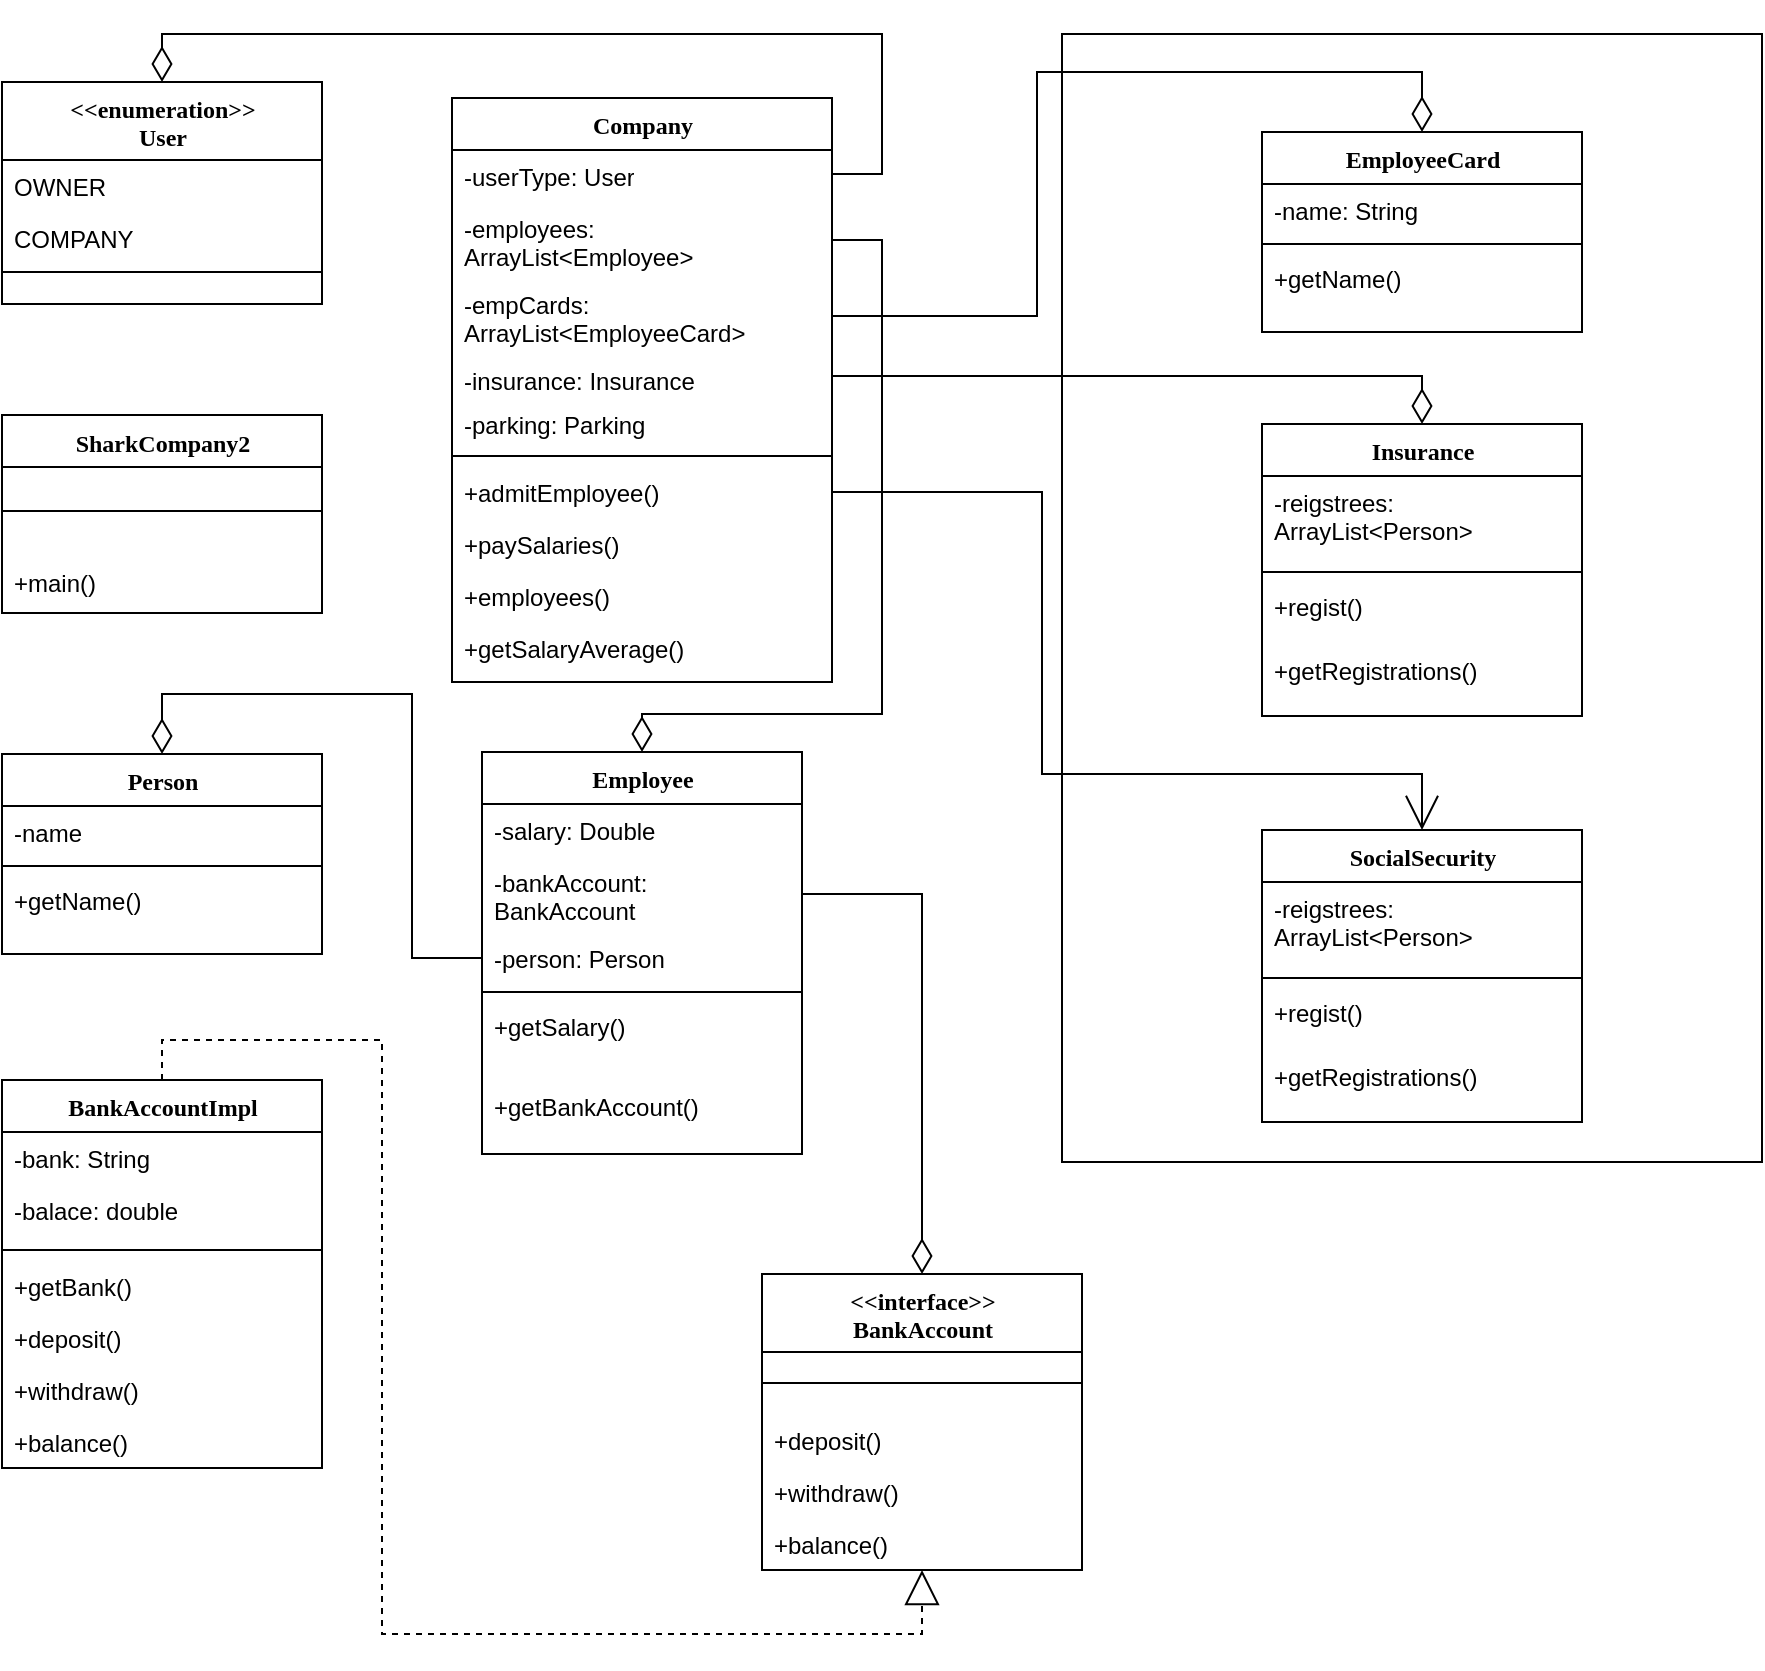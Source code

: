 <mxfile version="10.6.6" type="device"><diagram name="Page-1" id="9f46799a-70d6-7492-0946-bef42562c5a5"><mxGraphModel dx="1394" dy="716" grid="1" gridSize="10" guides="1" tooltips="1" connect="1" arrows="1" fold="1" page="1" pageScale="1" pageWidth="1100" pageHeight="850" background="#ffffff" math="0" shadow="0"><root><mxCell id="0"/><mxCell id="1" parent="0"/><mxCell id="0lAN7HmWqYgj_rwue7eR-100" value="" style="rounded=0;whiteSpace=wrap;html=1;" vertex="1" parent="1"><mxGeometry x="650" y="30" width="350" height="564" as="geometry"/></mxCell><mxCell id="78961159f06e98e8-122" style="edgeStyle=elbowEdgeStyle;html=1;labelBackgroundColor=none;startFill=0;startSize=8;endArrow=open;endFill=0;endSize=16;fontFamily=Verdana;fontSize=12;elbow=vertical;dashed=1;" parent="1" target="78961159f06e98e8-43" edge="1"><mxGeometry relative="1" as="geometry"><mxPoint x="590" y="182" as="sourcePoint"/></mxGeometry></mxCell><mxCell id="78961159f06e98e8-108" value="SharkCompany2" style="swimlane;html=1;fontStyle=1;align=center;verticalAlign=top;childLayout=stackLayout;horizontal=1;startSize=26;horizontalStack=0;resizeParent=1;resizeLast=0;collapsible=1;marginBottom=0;swimlaneFillColor=#ffffff;rounded=0;shadow=0;comic=0;labelBackgroundColor=none;strokeColor=#000000;strokeWidth=1;fillColor=none;fontFamily=Verdana;fontSize=12;fontColor=#000000;" parent="1" vertex="1"><mxGeometry x="120" y="220.5" width="160" height="99" as="geometry"/></mxCell><mxCell id="78961159f06e98e8-116" value="" style="line;html=1;strokeWidth=1;fillColor=none;align=left;verticalAlign=middle;spacingTop=-1;spacingLeft=3;spacingRight=3;rotatable=0;labelPosition=right;points=[];portConstraint=eastwest;" parent="78961159f06e98e8-108" vertex="1"><mxGeometry y="26" width="160" height="44" as="geometry"/></mxCell><mxCell id="0lAN7HmWqYgj_rwue7eR-66" value="+main()" style="text;html=1;strokeColor=none;fillColor=none;align=left;verticalAlign=top;spacingLeft=4;spacingRight=4;whiteSpace=wrap;overflow=hidden;rotatable=0;points=[[0,0.5],[1,0.5]];portConstraint=eastwest;" vertex="1" parent="78961159f06e98e8-108"><mxGeometry y="70" width="160" height="26" as="geometry"/></mxCell><mxCell id="0lAN7HmWqYgj_rwue7eR-12" value="Company" style="swimlane;html=1;fontStyle=1;align=center;verticalAlign=top;childLayout=stackLayout;horizontal=1;startSize=26;horizontalStack=0;resizeParent=1;resizeLast=0;collapsible=1;marginBottom=0;swimlaneFillColor=#ffffff;rounded=0;shadow=0;comic=0;labelBackgroundColor=none;strokeColor=#000000;strokeWidth=1;fillColor=none;fontFamily=Verdana;fontSize=12;fontColor=#000000;" vertex="1" parent="1"><mxGeometry x="345" y="62" width="190" height="292" as="geometry"/></mxCell><mxCell id="0lAN7HmWqYgj_rwue7eR-13" value="-userType: User" style="text;html=1;strokeColor=none;fillColor=none;align=left;verticalAlign=top;spacingLeft=4;spacingRight=4;whiteSpace=wrap;overflow=hidden;rotatable=0;points=[[0,0.5],[1,0.5]];portConstraint=eastwest;" vertex="1" parent="0lAN7HmWqYgj_rwue7eR-12"><mxGeometry y="26" width="190" height="26" as="geometry"/></mxCell><mxCell id="0lAN7HmWqYgj_rwue7eR-14" value="-employees: ArrayList&amp;lt;Employee&amp;gt;" style="text;html=1;strokeColor=none;fillColor=none;align=left;verticalAlign=top;spacingLeft=4;spacingRight=4;whiteSpace=wrap;overflow=hidden;rotatable=0;points=[[0,0.5],[1,0.5]];portConstraint=eastwest;" vertex="1" parent="0lAN7HmWqYgj_rwue7eR-12"><mxGeometry y="52" width="190" height="38" as="geometry"/></mxCell><mxCell id="0lAN7HmWqYgj_rwue7eR-67" value="-empCards: ArrayList&amp;lt;EmployeeCard&amp;gt;" style="text;html=1;strokeColor=none;fillColor=none;align=left;verticalAlign=top;spacingLeft=4;spacingRight=4;whiteSpace=wrap;overflow=hidden;rotatable=0;points=[[0,0.5],[1,0.5]];portConstraint=eastwest;" vertex="1" parent="0lAN7HmWqYgj_rwue7eR-12"><mxGeometry y="90" width="190" height="38" as="geometry"/></mxCell><mxCell id="0lAN7HmWqYgj_rwue7eR-68" value="-insurance: Insurance" style="text;html=1;strokeColor=none;fillColor=none;align=left;verticalAlign=top;spacingLeft=4;spacingRight=4;whiteSpace=wrap;overflow=hidden;rotatable=0;points=[[0,0.5],[1,0.5]];portConstraint=eastwest;" vertex="1" parent="0lAN7HmWqYgj_rwue7eR-12"><mxGeometry y="128" width="190" height="22" as="geometry"/></mxCell><mxCell id="0lAN7HmWqYgj_rwue7eR-69" value="-parking: Parking" style="text;html=1;strokeColor=none;fillColor=none;align=left;verticalAlign=top;spacingLeft=4;spacingRight=4;whiteSpace=wrap;overflow=hidden;rotatable=0;points=[[0,0.5],[1,0.5]];portConstraint=eastwest;" vertex="1" parent="0lAN7HmWqYgj_rwue7eR-12"><mxGeometry y="150" width="190" height="24" as="geometry"/></mxCell><mxCell id="0lAN7HmWqYgj_rwue7eR-15" value="" style="line;html=1;strokeWidth=1;fillColor=none;align=left;verticalAlign=middle;spacingTop=-1;spacingLeft=3;spacingRight=3;rotatable=0;labelPosition=right;points=[];portConstraint=eastwest;" vertex="1" parent="0lAN7HmWqYgj_rwue7eR-12"><mxGeometry y="174" width="190" height="10" as="geometry"/></mxCell><mxCell id="0lAN7HmWqYgj_rwue7eR-16" value="+admitEmployee()" style="text;html=1;strokeColor=none;fillColor=none;align=left;verticalAlign=top;spacingLeft=4;spacingRight=4;whiteSpace=wrap;overflow=hidden;rotatable=0;points=[[0,0.5],[1,0.5]];portConstraint=eastwest;" vertex="1" parent="0lAN7HmWqYgj_rwue7eR-12"><mxGeometry y="184" width="190" height="26" as="geometry"/></mxCell><mxCell id="0lAN7HmWqYgj_rwue7eR-17" value="&lt;div&gt;+paySalaries()&lt;/div&gt;&lt;div&gt;&lt;br&gt;&lt;/div&gt;" style="text;html=1;strokeColor=none;fillColor=none;align=left;verticalAlign=top;spacingLeft=4;spacingRight=4;whiteSpace=wrap;overflow=hidden;rotatable=0;points=[[0,0.5],[1,0.5]];portConstraint=eastwest;" vertex="1" parent="0lAN7HmWqYgj_rwue7eR-12"><mxGeometry y="210" width="190" height="26" as="geometry"/></mxCell><mxCell id="0lAN7HmWqYgj_rwue7eR-18" value="+employees()" style="text;html=1;strokeColor=none;fillColor=none;align=left;verticalAlign=top;spacingLeft=4;spacingRight=4;whiteSpace=wrap;overflow=hidden;rotatable=0;points=[[0,0.5],[1,0.5]];portConstraint=eastwest;" vertex="1" parent="0lAN7HmWqYgj_rwue7eR-12"><mxGeometry y="236" width="190" height="26" as="geometry"/></mxCell><mxCell id="0lAN7HmWqYgj_rwue7eR-70" value="+getSalaryAverage()" style="text;html=1;strokeColor=none;fillColor=none;align=left;verticalAlign=top;spacingLeft=4;spacingRight=4;whiteSpace=wrap;overflow=hidden;rotatable=0;points=[[0,0.5],[1,0.5]];portConstraint=eastwest;" vertex="1" parent="0lAN7HmWqYgj_rwue7eR-12"><mxGeometry y="262" width="190" height="26" as="geometry"/></mxCell><mxCell id="0lAN7HmWqYgj_rwue7eR-19" value="Person" style="swimlane;html=1;fontStyle=1;align=center;verticalAlign=top;childLayout=stackLayout;horizontal=1;startSize=26;horizontalStack=0;resizeParent=1;resizeLast=0;collapsible=1;marginBottom=0;swimlaneFillColor=#ffffff;rounded=0;shadow=0;comic=0;labelBackgroundColor=none;strokeColor=#000000;strokeWidth=1;fillColor=none;fontFamily=Verdana;fontSize=12;fontColor=#000000;" vertex="1" parent="1"><mxGeometry x="120" y="390" width="160" height="100" as="geometry"/></mxCell><mxCell id="0lAN7HmWqYgj_rwue7eR-20" value="-name" style="text;html=1;strokeColor=none;fillColor=none;align=left;verticalAlign=top;spacingLeft=4;spacingRight=4;whiteSpace=wrap;overflow=hidden;rotatable=0;points=[[0,0.5],[1,0.5]];portConstraint=eastwest;" vertex="1" parent="0lAN7HmWqYgj_rwue7eR-19"><mxGeometry y="26" width="160" height="26" as="geometry"/></mxCell><mxCell id="0lAN7HmWqYgj_rwue7eR-22" value="" style="line;html=1;strokeWidth=1;fillColor=none;align=left;verticalAlign=middle;spacingTop=-1;spacingLeft=3;spacingRight=3;rotatable=0;labelPosition=right;points=[];portConstraint=eastwest;" vertex="1" parent="0lAN7HmWqYgj_rwue7eR-19"><mxGeometry y="52" width="160" height="8" as="geometry"/></mxCell><mxCell id="0lAN7HmWqYgj_rwue7eR-23" value="+getName()" style="text;html=1;strokeColor=none;fillColor=none;align=left;verticalAlign=top;spacingLeft=4;spacingRight=4;whiteSpace=wrap;overflow=hidden;rotatable=0;points=[[0,0.5],[1,0.5]];portConstraint=eastwest;" vertex="1" parent="0lAN7HmWqYgj_rwue7eR-19"><mxGeometry y="60" width="160" height="40" as="geometry"/></mxCell><mxCell id="0lAN7HmWqYgj_rwue7eR-26" value="Employee" style="swimlane;html=1;fontStyle=1;align=center;verticalAlign=top;childLayout=stackLayout;horizontal=1;startSize=26;horizontalStack=0;resizeParent=1;resizeLast=0;collapsible=1;marginBottom=0;swimlaneFillColor=#ffffff;rounded=0;shadow=0;comic=0;labelBackgroundColor=none;strokeColor=#000000;strokeWidth=1;fillColor=none;fontFamily=Verdana;fontSize=12;fontColor=#000000;" vertex="1" parent="1"><mxGeometry x="360" y="389" width="160" height="201" as="geometry"/></mxCell><mxCell id="0lAN7HmWqYgj_rwue7eR-27" value="&lt;div&gt;-salary: Double&lt;/div&gt;&lt;div&gt;&lt;br&gt;&lt;/div&gt;" style="text;html=1;strokeColor=none;fillColor=none;align=left;verticalAlign=top;spacingLeft=4;spacingRight=4;whiteSpace=wrap;overflow=hidden;rotatable=0;points=[[0,0.5],[1,0.5]];portConstraint=eastwest;" vertex="1" parent="0lAN7HmWqYgj_rwue7eR-26"><mxGeometry y="26" width="160" height="26" as="geometry"/></mxCell><mxCell id="0lAN7HmWqYgj_rwue7eR-32" value="-bankAccount: BankAccount" style="text;html=1;strokeColor=none;fillColor=none;align=left;verticalAlign=top;spacingLeft=4;spacingRight=4;whiteSpace=wrap;overflow=hidden;rotatable=0;points=[[0,0.5],[1,0.5]];portConstraint=eastwest;" vertex="1" parent="0lAN7HmWqYgj_rwue7eR-26"><mxGeometry y="52" width="160" height="38" as="geometry"/></mxCell><mxCell id="0lAN7HmWqYgj_rwue7eR-31" value="-person: Person" style="text;html=1;strokeColor=none;fillColor=none;align=left;verticalAlign=top;spacingLeft=4;spacingRight=4;whiteSpace=wrap;overflow=hidden;rotatable=0;points=[[0,0.5],[1,0.5]];portConstraint=eastwest;" vertex="1" parent="0lAN7HmWqYgj_rwue7eR-26"><mxGeometry y="90" width="160" height="26" as="geometry"/></mxCell><mxCell id="0lAN7HmWqYgj_rwue7eR-28" value="" style="line;html=1;strokeWidth=1;fillColor=none;align=left;verticalAlign=middle;spacingTop=-1;spacingLeft=3;spacingRight=3;rotatable=0;labelPosition=right;points=[];portConstraint=eastwest;" vertex="1" parent="0lAN7HmWqYgj_rwue7eR-26"><mxGeometry y="116" width="160" height="8" as="geometry"/></mxCell><mxCell id="0lAN7HmWqYgj_rwue7eR-29" value="+getSalary()" style="text;html=1;strokeColor=none;fillColor=none;align=left;verticalAlign=top;spacingLeft=4;spacingRight=4;whiteSpace=wrap;overflow=hidden;rotatable=0;points=[[0,0.5],[1,0.5]];portConstraint=eastwest;" vertex="1" parent="0lAN7HmWqYgj_rwue7eR-26"><mxGeometry y="124" width="160" height="40" as="geometry"/></mxCell><mxCell id="0lAN7HmWqYgj_rwue7eR-33" value="+getBankAccount()" style="text;html=1;strokeColor=none;fillColor=none;align=left;verticalAlign=top;spacingLeft=4;spacingRight=4;whiteSpace=wrap;overflow=hidden;rotatable=0;points=[[0,0.5],[1,0.5]];portConstraint=eastwest;" vertex="1" parent="0lAN7HmWqYgj_rwue7eR-26"><mxGeometry y="164" width="160" height="36" as="geometry"/></mxCell><mxCell id="0lAN7HmWqYgj_rwue7eR-30" style="edgeStyle=orthogonalEdgeStyle;rounded=0;orthogonalLoop=1;jettySize=auto;html=1;exitX=1;exitY=0.5;exitDx=0;exitDy=0;entryX=0.5;entryY=0;entryDx=0;entryDy=0;endArrow=diamondThin;endFill=0;endSize=15;" edge="1" parent="1" source="0lAN7HmWqYgj_rwue7eR-14" target="0lAN7HmWqYgj_rwue7eR-26"><mxGeometry relative="1" as="geometry"><Array as="points"><mxPoint x="560" y="133"/><mxPoint x="560" y="370"/><mxPoint x="440" y="370"/></Array></mxGeometry></mxCell><mxCell id="0lAN7HmWqYgj_rwue7eR-34" style="edgeStyle=orthogonalEdgeStyle;rounded=0;orthogonalLoop=1;jettySize=auto;html=1;exitX=0;exitY=0.5;exitDx=0;exitDy=0;entryX=0.5;entryY=0;entryDx=0;entryDy=0;endArrow=diamondThin;endFill=0;endSize=15;" edge="1" parent="1" source="0lAN7HmWqYgj_rwue7eR-31" target="0lAN7HmWqYgj_rwue7eR-19"><mxGeometry relative="1" as="geometry"/></mxCell><mxCell id="0lAN7HmWqYgj_rwue7eR-35" value="&lt;div&gt;&amp;lt;&amp;lt;enumeration&amp;gt;&amp;gt;&lt;br&gt;&lt;/div&gt;&lt;div&gt;User&lt;/div&gt;" style="swimlane;html=1;fontStyle=1;align=center;verticalAlign=top;childLayout=stackLayout;horizontal=1;startSize=39;horizontalStack=0;resizeParent=1;resizeLast=0;collapsible=1;marginBottom=0;swimlaneFillColor=#ffffff;rounded=0;shadow=0;comic=0;labelBackgroundColor=none;strokeColor=#000000;strokeWidth=1;fillColor=none;fontFamily=Verdana;fontSize=12;fontColor=#000000;" vertex="1" parent="1"><mxGeometry x="120" y="54" width="160" height="111" as="geometry"/></mxCell><mxCell id="0lAN7HmWqYgj_rwue7eR-36" value="OWNER" style="text;html=1;strokeColor=none;fillColor=none;align=left;verticalAlign=top;spacingLeft=4;spacingRight=4;whiteSpace=wrap;overflow=hidden;rotatable=0;points=[[0,0.5],[1,0.5]];portConstraint=eastwest;" vertex="1" parent="0lAN7HmWqYgj_rwue7eR-35"><mxGeometry y="39" width="160" height="26" as="geometry"/></mxCell><mxCell id="0lAN7HmWqYgj_rwue7eR-37" value="COMPANY" style="text;html=1;strokeColor=none;fillColor=none;align=left;verticalAlign=top;spacingLeft=4;spacingRight=4;whiteSpace=wrap;overflow=hidden;rotatable=0;points=[[0,0.5],[1,0.5]];portConstraint=eastwest;" vertex="1" parent="0lAN7HmWqYgj_rwue7eR-35"><mxGeometry y="65" width="160" height="25" as="geometry"/></mxCell><mxCell id="0lAN7HmWqYgj_rwue7eR-38" value="" style="line;html=1;strokeWidth=1;fillColor=none;align=left;verticalAlign=middle;spacingTop=-1;spacingLeft=3;spacingRight=3;rotatable=0;labelPosition=right;points=[];portConstraint=eastwest;" vertex="1" parent="0lAN7HmWqYgj_rwue7eR-35"><mxGeometry y="90" width="160" height="10" as="geometry"/></mxCell><mxCell id="0lAN7HmWqYgj_rwue7eR-42" style="edgeStyle=orthogonalEdgeStyle;rounded=0;orthogonalLoop=1;jettySize=auto;html=1;exitX=1;exitY=0.5;exitDx=0;exitDy=0;entryX=0.5;entryY=0;entryDx=0;entryDy=0;endArrow=diamondThin;endFill=0;endSize=15;" edge="1" parent="1" source="0lAN7HmWqYgj_rwue7eR-13" target="0lAN7HmWqYgj_rwue7eR-35"><mxGeometry relative="1" as="geometry"><Array as="points"><mxPoint x="535" y="100"/><mxPoint x="560" y="100"/><mxPoint x="560" y="30"/><mxPoint x="200" y="30"/></Array></mxGeometry></mxCell><mxCell id="0lAN7HmWqYgj_rwue7eR-43" value="&amp;lt;&amp;lt;interface&amp;gt;&amp;gt;&lt;br&gt;&lt;div&gt;BankAccount&lt;/div&gt;" style="swimlane;html=1;fontStyle=1;align=center;verticalAlign=top;childLayout=stackLayout;horizontal=1;startSize=39;horizontalStack=0;resizeParent=1;resizeLast=0;collapsible=1;marginBottom=0;swimlaneFillColor=#ffffff;rounded=0;shadow=0;comic=0;labelBackgroundColor=none;strokeColor=#000000;strokeWidth=1;fillColor=none;fontFamily=Verdana;fontSize=12;fontColor=#000000;" vertex="1" parent="1"><mxGeometry x="500" y="650" width="160" height="148" as="geometry"/></mxCell><mxCell id="0lAN7HmWqYgj_rwue7eR-46" value="" style="line;html=1;strokeWidth=1;fillColor=none;align=left;verticalAlign=middle;spacingTop=-1;spacingLeft=3;spacingRight=3;rotatable=0;labelPosition=right;points=[];portConstraint=eastwest;" vertex="1" parent="0lAN7HmWqYgj_rwue7eR-43"><mxGeometry y="39" width="160" height="31" as="geometry"/></mxCell><mxCell id="0lAN7HmWqYgj_rwue7eR-47" value="+deposit()" style="text;html=1;strokeColor=none;fillColor=none;align=left;verticalAlign=top;spacingLeft=4;spacingRight=4;whiteSpace=wrap;overflow=hidden;rotatable=0;points=[[0,0.5],[1,0.5]];portConstraint=eastwest;" vertex="1" parent="0lAN7HmWqYgj_rwue7eR-43"><mxGeometry y="70" width="160" height="26" as="geometry"/></mxCell><mxCell id="0lAN7HmWqYgj_rwue7eR-48" value="+withdraw()" style="text;html=1;strokeColor=none;fillColor=none;align=left;verticalAlign=top;spacingLeft=4;spacingRight=4;whiteSpace=wrap;overflow=hidden;rotatable=0;points=[[0,0.5],[1,0.5]];portConstraint=eastwest;" vertex="1" parent="0lAN7HmWqYgj_rwue7eR-43"><mxGeometry y="96" width="160" height="26" as="geometry"/></mxCell><mxCell id="0lAN7HmWqYgj_rwue7eR-49" value="+balance()" style="text;html=1;strokeColor=none;fillColor=none;align=left;verticalAlign=top;spacingLeft=4;spacingRight=4;whiteSpace=wrap;overflow=hidden;rotatable=0;points=[[0,0.5],[1,0.5]];portConstraint=eastwest;" vertex="1" parent="0lAN7HmWqYgj_rwue7eR-43"><mxGeometry y="122" width="160" height="26" as="geometry"/></mxCell><mxCell id="0lAN7HmWqYgj_rwue7eR-50" style="edgeStyle=orthogonalEdgeStyle;rounded=0;orthogonalLoop=1;jettySize=auto;html=1;entryX=0.5;entryY=0;entryDx=0;entryDy=0;endArrow=diamondThin;endFill=0;endSize=15;" edge="1" parent="1" source="0lAN7HmWqYgj_rwue7eR-32" target="0lAN7HmWqYgj_rwue7eR-43"><mxGeometry relative="1" as="geometry"/></mxCell><mxCell id="0lAN7HmWqYgj_rwue7eR-64" style="edgeStyle=orthogonalEdgeStyle;rounded=0;orthogonalLoop=1;jettySize=auto;html=1;exitX=0.5;exitY=0;exitDx=0;exitDy=0;endArrow=block;endFill=0;endSize=15;dashed=1;" edge="1" parent="1" source="0lAN7HmWqYgj_rwue7eR-57" target="0lAN7HmWqYgj_rwue7eR-49"><mxGeometry relative="1" as="geometry"><mxPoint x="630" y="830" as="targetPoint"/><Array as="points"><mxPoint x="200" y="533"/><mxPoint x="310" y="533"/><mxPoint x="310" y="830"/><mxPoint x="580" y="830"/></Array></mxGeometry></mxCell><mxCell id="0lAN7HmWqYgj_rwue7eR-57" value="BankAccountImpl" style="swimlane;html=1;fontStyle=1;align=center;verticalAlign=top;childLayout=stackLayout;horizontal=1;startSize=26;horizontalStack=0;resizeParent=1;resizeLast=0;collapsible=1;marginBottom=0;swimlaneFillColor=#ffffff;rounded=0;shadow=0;comic=0;labelBackgroundColor=none;strokeColor=#000000;strokeWidth=1;fillColor=none;fontFamily=Verdana;fontSize=12;fontColor=#000000;" vertex="1" parent="1"><mxGeometry x="120" y="553" width="160" height="194" as="geometry"/></mxCell><mxCell id="0lAN7HmWqYgj_rwue7eR-58" value="-bank: String" style="text;html=1;strokeColor=none;fillColor=none;align=left;verticalAlign=top;spacingLeft=4;spacingRight=4;whiteSpace=wrap;overflow=hidden;rotatable=0;points=[[0,0.5],[1,0.5]];portConstraint=eastwest;" vertex="1" parent="0lAN7HmWqYgj_rwue7eR-57"><mxGeometry y="26" width="160" height="26" as="geometry"/></mxCell><mxCell id="0lAN7HmWqYgj_rwue7eR-59" value="-balace: double" style="text;html=1;strokeColor=none;fillColor=none;align=left;verticalAlign=top;spacingLeft=4;spacingRight=4;whiteSpace=wrap;overflow=hidden;rotatable=0;points=[[0,0.5],[1,0.5]];portConstraint=eastwest;" vertex="1" parent="0lAN7HmWqYgj_rwue7eR-57"><mxGeometry y="52" width="160" height="28" as="geometry"/></mxCell><mxCell id="0lAN7HmWqYgj_rwue7eR-60" value="" style="line;html=1;strokeWidth=1;fillColor=none;align=left;verticalAlign=middle;spacingTop=-1;spacingLeft=3;spacingRight=3;rotatable=0;labelPosition=right;points=[];portConstraint=eastwest;" vertex="1" parent="0lAN7HmWqYgj_rwue7eR-57"><mxGeometry y="80" width="160" height="10" as="geometry"/></mxCell><mxCell id="0lAN7HmWqYgj_rwue7eR-61" value="+getBank()" style="text;html=1;strokeColor=none;fillColor=none;align=left;verticalAlign=top;spacingLeft=4;spacingRight=4;whiteSpace=wrap;overflow=hidden;rotatable=0;points=[[0,0.5],[1,0.5]];portConstraint=eastwest;" vertex="1" parent="0lAN7HmWqYgj_rwue7eR-57"><mxGeometry y="90" width="160" height="26" as="geometry"/></mxCell><mxCell id="0lAN7HmWqYgj_rwue7eR-62" value="+deposit()" style="text;html=1;strokeColor=none;fillColor=none;align=left;verticalAlign=top;spacingLeft=4;spacingRight=4;whiteSpace=wrap;overflow=hidden;rotatable=0;points=[[0,0.5],[1,0.5]];portConstraint=eastwest;" vertex="1" parent="0lAN7HmWqYgj_rwue7eR-57"><mxGeometry y="116" width="160" height="26" as="geometry"/></mxCell><mxCell id="0lAN7HmWqYgj_rwue7eR-63" value="+withdraw()" style="text;html=1;strokeColor=none;fillColor=none;align=left;verticalAlign=top;spacingLeft=4;spacingRight=4;whiteSpace=wrap;overflow=hidden;rotatable=0;points=[[0,0.5],[1,0.5]];portConstraint=eastwest;" vertex="1" parent="0lAN7HmWqYgj_rwue7eR-57"><mxGeometry y="142" width="160" height="26" as="geometry"/></mxCell><mxCell id="0lAN7HmWqYgj_rwue7eR-65" value="+balance()" style="text;html=1;strokeColor=none;fillColor=none;align=left;verticalAlign=top;spacingLeft=4;spacingRight=4;whiteSpace=wrap;overflow=hidden;rotatable=0;points=[[0,0.5],[1,0.5]];portConstraint=eastwest;" vertex="1" parent="0lAN7HmWqYgj_rwue7eR-57"><mxGeometry y="168" width="160" height="26" as="geometry"/></mxCell><mxCell id="0lAN7HmWqYgj_rwue7eR-71" value="EmployeeCard" style="swimlane;html=1;fontStyle=1;align=center;verticalAlign=top;childLayout=stackLayout;horizontal=1;startSize=26;horizontalStack=0;resizeParent=1;resizeLast=0;collapsible=1;marginBottom=0;swimlaneFillColor=#ffffff;rounded=0;shadow=0;comic=0;labelBackgroundColor=none;strokeColor=#000000;strokeWidth=1;fillColor=none;fontFamily=Verdana;fontSize=12;fontColor=#000000;" vertex="1" parent="1"><mxGeometry x="750" y="79" width="160" height="100" as="geometry"/></mxCell><mxCell id="0lAN7HmWqYgj_rwue7eR-74" value="-name: String" style="text;html=1;strokeColor=none;fillColor=none;align=left;verticalAlign=top;spacingLeft=4;spacingRight=4;whiteSpace=wrap;overflow=hidden;rotatable=0;points=[[0,0.5],[1,0.5]];portConstraint=eastwest;" vertex="1" parent="0lAN7HmWqYgj_rwue7eR-71"><mxGeometry y="26" width="160" height="26" as="geometry"/></mxCell><mxCell id="0lAN7HmWqYgj_rwue7eR-75" value="" style="line;html=1;strokeWidth=1;fillColor=none;align=left;verticalAlign=middle;spacingTop=-1;spacingLeft=3;spacingRight=3;rotatable=0;labelPosition=right;points=[];portConstraint=eastwest;" vertex="1" parent="0lAN7HmWqYgj_rwue7eR-71"><mxGeometry y="52" width="160" height="8" as="geometry"/></mxCell><mxCell id="0lAN7HmWqYgj_rwue7eR-76" value="+getName()" style="text;html=1;strokeColor=none;fillColor=none;align=left;verticalAlign=top;spacingLeft=4;spacingRight=4;whiteSpace=wrap;overflow=hidden;rotatable=0;points=[[0,0.5],[1,0.5]];portConstraint=eastwest;" vertex="1" parent="0lAN7HmWqYgj_rwue7eR-71"><mxGeometry y="60" width="160" height="40" as="geometry"/></mxCell><mxCell id="0lAN7HmWqYgj_rwue7eR-78" style="edgeStyle=orthogonalEdgeStyle;rounded=0;orthogonalLoop=1;jettySize=auto;html=1;exitX=1;exitY=0.5;exitDx=0;exitDy=0;entryX=0.5;entryY=0;entryDx=0;entryDy=0;endArrow=diamondThin;endFill=0;endSize=15;" edge="1" parent="1" source="0lAN7HmWqYgj_rwue7eR-67" target="0lAN7HmWqYgj_rwue7eR-71"><mxGeometry relative="1" as="geometry"/></mxCell><mxCell id="0lAN7HmWqYgj_rwue7eR-79" value="Insurance" style="swimlane;html=1;fontStyle=1;align=center;verticalAlign=top;childLayout=stackLayout;horizontal=1;startSize=26;horizontalStack=0;resizeParent=1;resizeLast=0;collapsible=1;marginBottom=0;swimlaneFillColor=#ffffff;rounded=0;shadow=0;comic=0;labelBackgroundColor=none;strokeColor=#000000;strokeWidth=1;fillColor=none;fontFamily=Verdana;fontSize=12;fontColor=#000000;" vertex="1" parent="1"><mxGeometry x="750" y="225" width="160" height="146" as="geometry"/></mxCell><mxCell id="0lAN7HmWqYgj_rwue7eR-80" value="-reigstrees: ArrayList&amp;lt;Person&amp;gt;" style="text;html=1;strokeColor=none;fillColor=none;align=left;verticalAlign=top;spacingLeft=4;spacingRight=4;whiteSpace=wrap;overflow=hidden;rotatable=0;points=[[0,0.5],[1,0.5]];portConstraint=eastwest;" vertex="1" parent="0lAN7HmWqYgj_rwue7eR-79"><mxGeometry y="26" width="160" height="44" as="geometry"/></mxCell><mxCell id="0lAN7HmWqYgj_rwue7eR-81" value="" style="line;html=1;strokeWidth=1;fillColor=none;align=left;verticalAlign=middle;spacingTop=-1;spacingLeft=3;spacingRight=3;rotatable=0;labelPosition=right;points=[];portConstraint=eastwest;" vertex="1" parent="0lAN7HmWqYgj_rwue7eR-79"><mxGeometry y="70" width="160" height="8" as="geometry"/></mxCell><mxCell id="0lAN7HmWqYgj_rwue7eR-83" value="+regist()" style="text;html=1;strokeColor=none;fillColor=none;align=left;verticalAlign=top;spacingLeft=4;spacingRight=4;whiteSpace=wrap;overflow=hidden;rotatable=0;points=[[0,0.5],[1,0.5]];portConstraint=eastwest;" vertex="1" parent="0lAN7HmWqYgj_rwue7eR-79"><mxGeometry y="78" width="160" height="32" as="geometry"/></mxCell><mxCell id="0lAN7HmWqYgj_rwue7eR-82" value="+getRegistrations()" style="text;html=1;strokeColor=none;fillColor=none;align=left;verticalAlign=top;spacingLeft=4;spacingRight=4;whiteSpace=wrap;overflow=hidden;rotatable=0;points=[[0,0.5],[1,0.5]];portConstraint=eastwest;" vertex="1" parent="0lAN7HmWqYgj_rwue7eR-79"><mxGeometry y="110" width="160" height="30" as="geometry"/></mxCell><mxCell id="0lAN7HmWqYgj_rwue7eR-91" value="SocialSecurity" style="swimlane;html=1;fontStyle=1;align=center;verticalAlign=top;childLayout=stackLayout;horizontal=1;startSize=26;horizontalStack=0;resizeParent=1;resizeLast=0;collapsible=1;marginBottom=0;swimlaneFillColor=#ffffff;rounded=0;shadow=0;comic=0;labelBackgroundColor=none;strokeColor=#000000;strokeWidth=1;fillColor=none;fontFamily=Verdana;fontSize=12;fontColor=#000000;" vertex="1" parent="1"><mxGeometry x="750" y="428" width="160" height="146" as="geometry"/></mxCell><mxCell id="0lAN7HmWqYgj_rwue7eR-92" value="-reigstrees: ArrayList&amp;lt;Person&amp;gt;" style="text;html=1;strokeColor=none;fillColor=none;align=left;verticalAlign=top;spacingLeft=4;spacingRight=4;whiteSpace=wrap;overflow=hidden;rotatable=0;points=[[0,0.5],[1,0.5]];portConstraint=eastwest;" vertex="1" parent="0lAN7HmWqYgj_rwue7eR-91"><mxGeometry y="26" width="160" height="44" as="geometry"/></mxCell><mxCell id="0lAN7HmWqYgj_rwue7eR-93" value="" style="line;html=1;strokeWidth=1;fillColor=none;align=left;verticalAlign=middle;spacingTop=-1;spacingLeft=3;spacingRight=3;rotatable=0;labelPosition=right;points=[];portConstraint=eastwest;" vertex="1" parent="0lAN7HmWqYgj_rwue7eR-91"><mxGeometry y="70" width="160" height="8" as="geometry"/></mxCell><mxCell id="0lAN7HmWqYgj_rwue7eR-94" value="+regist()" style="text;html=1;strokeColor=none;fillColor=none;align=left;verticalAlign=top;spacingLeft=4;spacingRight=4;whiteSpace=wrap;overflow=hidden;rotatable=0;points=[[0,0.5],[1,0.5]];portConstraint=eastwest;" vertex="1" parent="0lAN7HmWqYgj_rwue7eR-91"><mxGeometry y="78" width="160" height="32" as="geometry"/></mxCell><mxCell id="0lAN7HmWqYgj_rwue7eR-95" value="+getRegistrations()" style="text;html=1;strokeColor=none;fillColor=none;align=left;verticalAlign=top;spacingLeft=4;spacingRight=4;whiteSpace=wrap;overflow=hidden;rotatable=0;points=[[0,0.5],[1,0.5]];portConstraint=eastwest;" vertex="1" parent="0lAN7HmWqYgj_rwue7eR-91"><mxGeometry y="110" width="160" height="30" as="geometry"/></mxCell><mxCell id="0lAN7HmWqYgj_rwue7eR-96" style="edgeStyle=orthogonalEdgeStyle;rounded=0;orthogonalLoop=1;jettySize=auto;html=1;entryX=0.5;entryY=0;entryDx=0;entryDy=0;endArrow=diamondThin;endFill=0;endSize=15;" edge="1" parent="1" source="0lAN7HmWqYgj_rwue7eR-68" target="0lAN7HmWqYgj_rwue7eR-79"><mxGeometry relative="1" as="geometry"><Array as="points"><mxPoint x="830" y="201"/></Array></mxGeometry></mxCell><mxCell id="0lAN7HmWqYgj_rwue7eR-97" style="edgeStyle=orthogonalEdgeStyle;rounded=0;orthogonalLoop=1;jettySize=auto;html=1;entryX=0.5;entryY=0;entryDx=0;entryDy=0;endArrow=open;endFill=0;endSize=15;" edge="1" parent="1" source="0lAN7HmWqYgj_rwue7eR-16" target="0lAN7HmWqYgj_rwue7eR-91"><mxGeometry relative="1" as="geometry"><Array as="points"><mxPoint x="640" y="259"/><mxPoint x="640" y="400"/><mxPoint x="830" y="400"/></Array></mxGeometry></mxCell></root></mxGraphModel></diagram></mxfile>